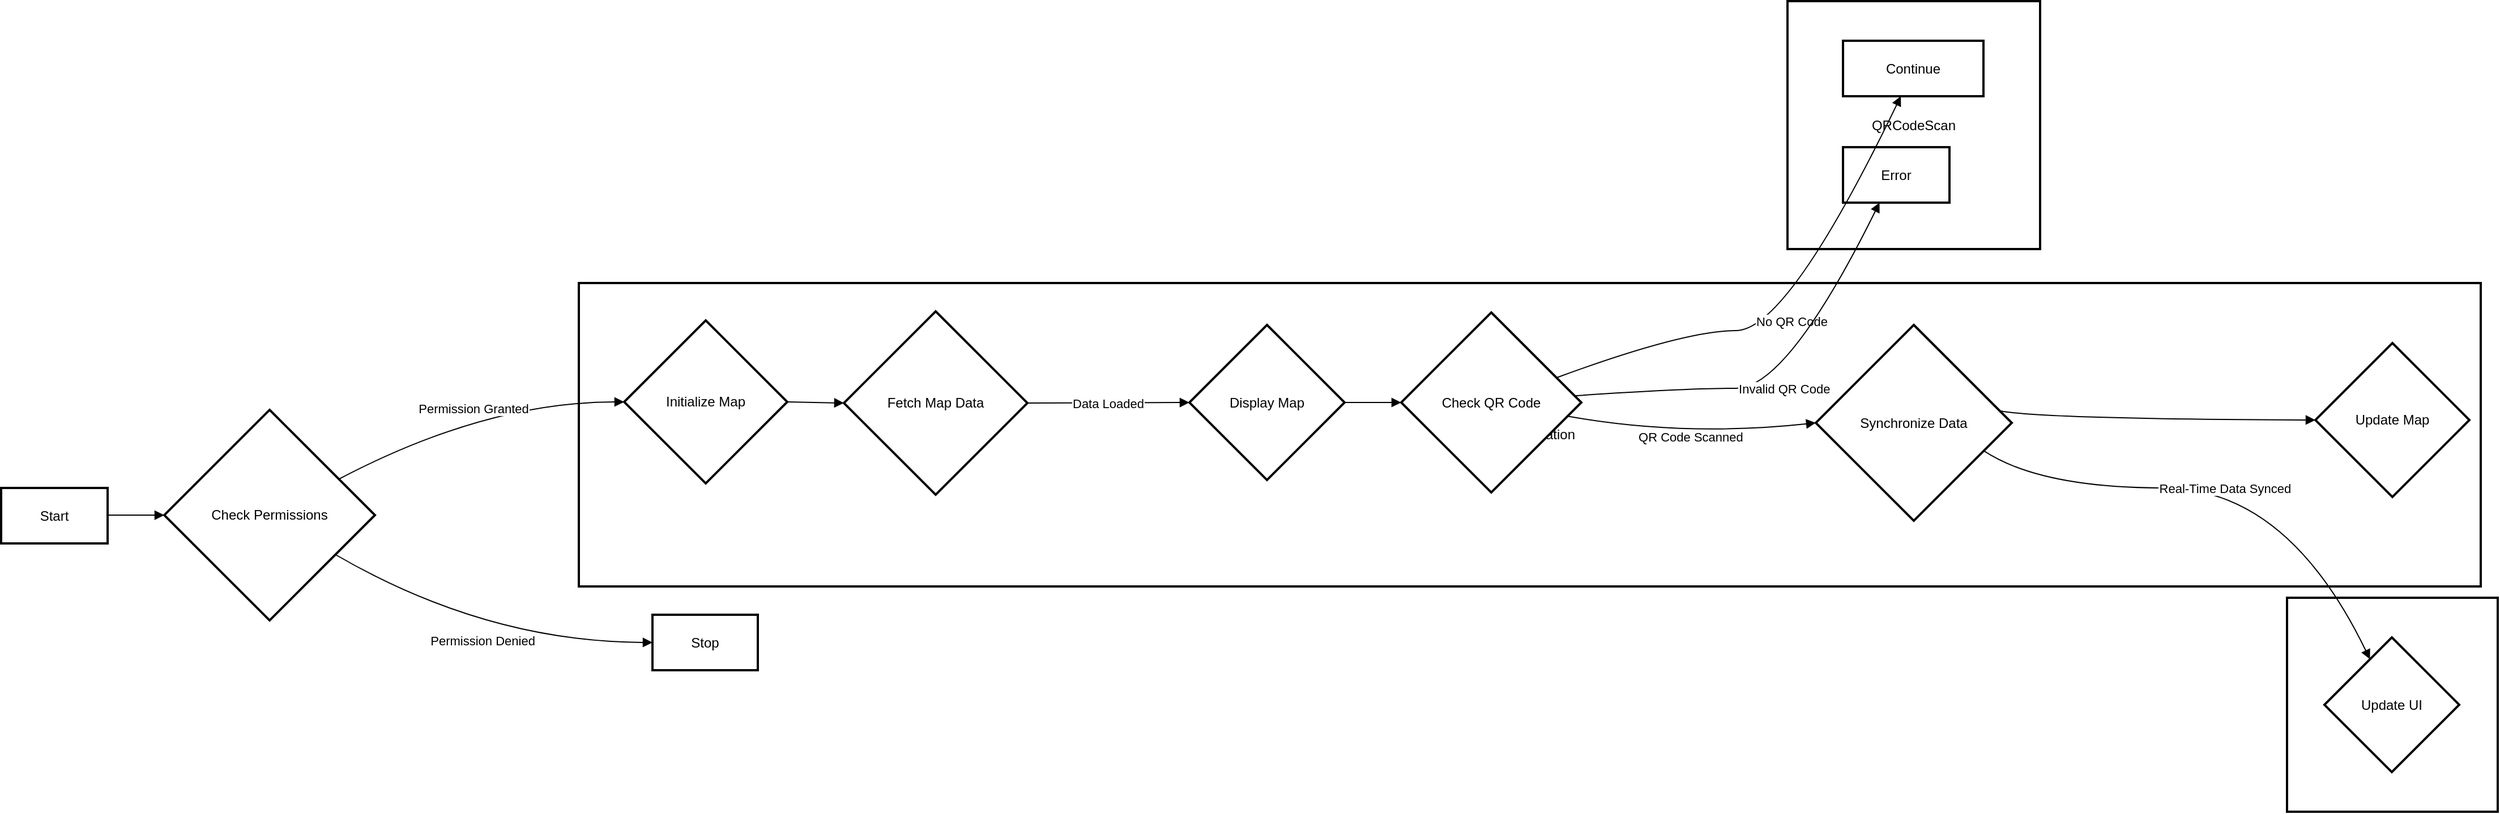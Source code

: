 <mxfile version="24.7.17">
  <diagram name="Page-1" id="tsiPMK6hwDityt-pmK6l">
    <mxGraphModel dx="6880" dy="12000" grid="0" gridSize="10" guides="1" tooltips="1" connect="1" arrows="1" fold="1" page="0" pageScale="1" pageWidth="827" pageHeight="1169" math="0" shadow="0">
      <root>
        <mxCell id="0" />
        <mxCell id="1" parent="0" />
        <mxCell id="2" value="RealTimeSync" style="whiteSpace=wrap;strokeWidth=2;" parent="1" vertex="1">
          <mxGeometry x="2026" y="535" width="186" height="189" as="geometry" />
        </mxCell>
        <mxCell id="3" value="QRCodeScan" style="whiteSpace=wrap;strokeWidth=2;" parent="1" vertex="1">
          <mxGeometry x="1585" y="8" width="223" height="219" as="geometry" />
        </mxCell>
        <mxCell id="4" value="MapIntegration" style="whiteSpace=wrap;strokeWidth=2;" parent="1" vertex="1">
          <mxGeometry x="518" y="257" width="1679" height="268" as="geometry" />
        </mxCell>
        <mxCell id="5" value="Start" style="whiteSpace=wrap;strokeWidth=2;" parent="1" vertex="1">
          <mxGeometry x="8" y="438" width="94" height="49" as="geometry" />
        </mxCell>
        <mxCell id="6" value="Check Permissions" style="rhombus;strokeWidth=2;whiteSpace=wrap;" parent="1" vertex="1">
          <mxGeometry x="152" y="369" width="186" height="186" as="geometry" />
        </mxCell>
        <mxCell id="7" value="Initialize Map" style="rhombus;strokeWidth=2;whiteSpace=wrap;" parent="1" vertex="1">
          <mxGeometry x="558" y="290" width="144" height="144" as="geometry" />
        </mxCell>
        <mxCell id="8" value="Stop" style="whiteSpace=wrap;strokeWidth=2;" parent="1" vertex="1">
          <mxGeometry x="583" y="550" width="93" height="49" as="geometry" />
        </mxCell>
        <mxCell id="9" value="Fetch Map Data" style="rhombus;strokeWidth=2;whiteSpace=wrap;" parent="1" vertex="1">
          <mxGeometry x="752" y="282" width="162" height="162" as="geometry" />
        </mxCell>
        <mxCell id="10" value="Display Map" style="rhombus;strokeWidth=2;whiteSpace=wrap;" parent="1" vertex="1">
          <mxGeometry x="1057" y="294" width="137" height="137" as="geometry" />
        </mxCell>
        <mxCell id="11" value="Check QR Code" style="rhombus;strokeWidth=2;whiteSpace=wrap;" parent="1" vertex="1">
          <mxGeometry x="1244" y="283" width="159" height="159" as="geometry" />
        </mxCell>
        <mxCell id="12" value="Synchronize Data" style="rhombus;strokeWidth=2;whiteSpace=wrap;" parent="1" vertex="1">
          <mxGeometry x="1610" y="294" width="173" height="173" as="geometry" />
        </mxCell>
        <mxCell id="13" value="Update Map" style="rhombus;strokeWidth=2;whiteSpace=wrap;" parent="1" vertex="1">
          <mxGeometry x="2051" y="310" width="136" height="136" as="geometry" />
        </mxCell>
        <mxCell id="14" value="Continue" style="whiteSpace=wrap;strokeWidth=2;" parent="1" vertex="1">
          <mxGeometry x="1634" y="43" width="124" height="49" as="geometry" />
        </mxCell>
        <mxCell id="15" value="Error" style="whiteSpace=wrap;strokeWidth=2;" parent="1" vertex="1">
          <mxGeometry x="1634" y="137" width="94" height="49" as="geometry" />
        </mxCell>
        <mxCell id="16" value="Update UI" style="rhombus;strokeWidth=2;whiteSpace=wrap;" parent="1" vertex="1">
          <mxGeometry x="2059" y="570" width="119" height="119" as="geometry" />
        </mxCell>
        <mxCell id="17" value="" style="curved=1;startArrow=none;endArrow=block;exitX=1.01;exitY=0.49;entryX=0;entryY=0.5;" parent="1" source="5" target="6" edge="1">
          <mxGeometry relative="1" as="geometry">
            <Array as="points" />
          </mxGeometry>
        </mxCell>
        <mxCell id="18" value="Permission Granted" style="curved=1;startArrow=none;endArrow=block;exitX=1;exitY=0.24;entryX=0;entryY=0.5;" parent="1" source="6" target="7" edge="1">
          <mxGeometry relative="1" as="geometry">
            <Array as="points">
              <mxPoint x="436" y="362" />
            </Array>
          </mxGeometry>
        </mxCell>
        <mxCell id="19" value="Permission Denied" style="curved=1;startArrow=none;endArrow=block;exitX=1;exitY=0.8;entryX=0;entryY=0.5;" parent="1" source="6" target="8" edge="1">
          <mxGeometry relative="1" as="geometry">
            <Array as="points">
              <mxPoint x="436" y="574" />
            </Array>
          </mxGeometry>
        </mxCell>
        <mxCell id="20" value="" style="curved=1;startArrow=none;endArrow=block;exitX=1;exitY=0.5;entryX=0;entryY=0.5;" parent="1" source="7" target="9" edge="1">
          <mxGeometry relative="1" as="geometry">
            <Array as="points" />
          </mxGeometry>
        </mxCell>
        <mxCell id="21" value="Data Loaded" style="curved=1;startArrow=none;endArrow=block;exitX=1;exitY=0.5;entryX=0;entryY=0.5;" parent="1" source="9" target="10" edge="1">
          <mxGeometry relative="1" as="geometry">
            <Array as="points" />
          </mxGeometry>
        </mxCell>
        <mxCell id="22" value="" style="curved=1;startArrow=none;endArrow=block;exitX=1;exitY=0.5;entryX=0;entryY=0.5;" parent="1" source="10" target="11" edge="1">
          <mxGeometry relative="1" as="geometry">
            <Array as="points" />
          </mxGeometry>
        </mxCell>
        <mxCell id="23" value="QR Code Scanned" style="curved=1;startArrow=none;endArrow=block;exitX=1;exitY=0.59;entryX=0;entryY=0.5;" parent="1" source="11" target="12" edge="1">
          <mxGeometry relative="1" as="geometry">
            <Array as="points">
              <mxPoint x="1494" y="393" />
            </Array>
          </mxGeometry>
        </mxCell>
        <mxCell id="24" value="" style="curved=1;startArrow=none;endArrow=block;exitX=1;exitY=0.43;entryX=0;entryY=0.5;" parent="1" source="12" target="13" edge="1">
          <mxGeometry relative="1" as="geometry">
            <Array as="points">
              <mxPoint x="1808" y="377" />
            </Array>
          </mxGeometry>
        </mxCell>
        <mxCell id="25" value="No QR Code" style="curved=1;startArrow=none;endArrow=block;exitX=1;exitY=0.31;entryX=0.41;entryY=1.01;" parent="1" source="11" target="14" edge="1">
          <mxGeometry relative="1" as="geometry">
            <Array as="points">
              <mxPoint x="1494" y="299" />
              <mxPoint x="1585" y="299" />
            </Array>
          </mxGeometry>
        </mxCell>
        <mxCell id="26" value="Invalid QR Code" style="curved=1;startArrow=none;endArrow=block;exitX=1;exitY=0.46;entryX=0.34;entryY=1.01;" parent="1" source="11" target="15" edge="1">
          <mxGeometry relative="1" as="geometry">
            <Array as="points">
              <mxPoint x="1494" y="350" />
              <mxPoint x="1585" y="350" />
            </Array>
          </mxGeometry>
        </mxCell>
        <mxCell id="27" value="Real-Time Data Synced" style="curved=1;startArrow=none;endArrow=block;exitX=1;exitY=0.7;entryX=0.26;entryY=0;" parent="1" source="12" target="16" edge="1">
          <mxGeometry relative="1" as="geometry">
            <Array as="points">
              <mxPoint x="1808" y="438" />
              <mxPoint x="2026" y="438" />
            </Array>
          </mxGeometry>
        </mxCell>
      </root>
    </mxGraphModel>
  </diagram>
</mxfile>
